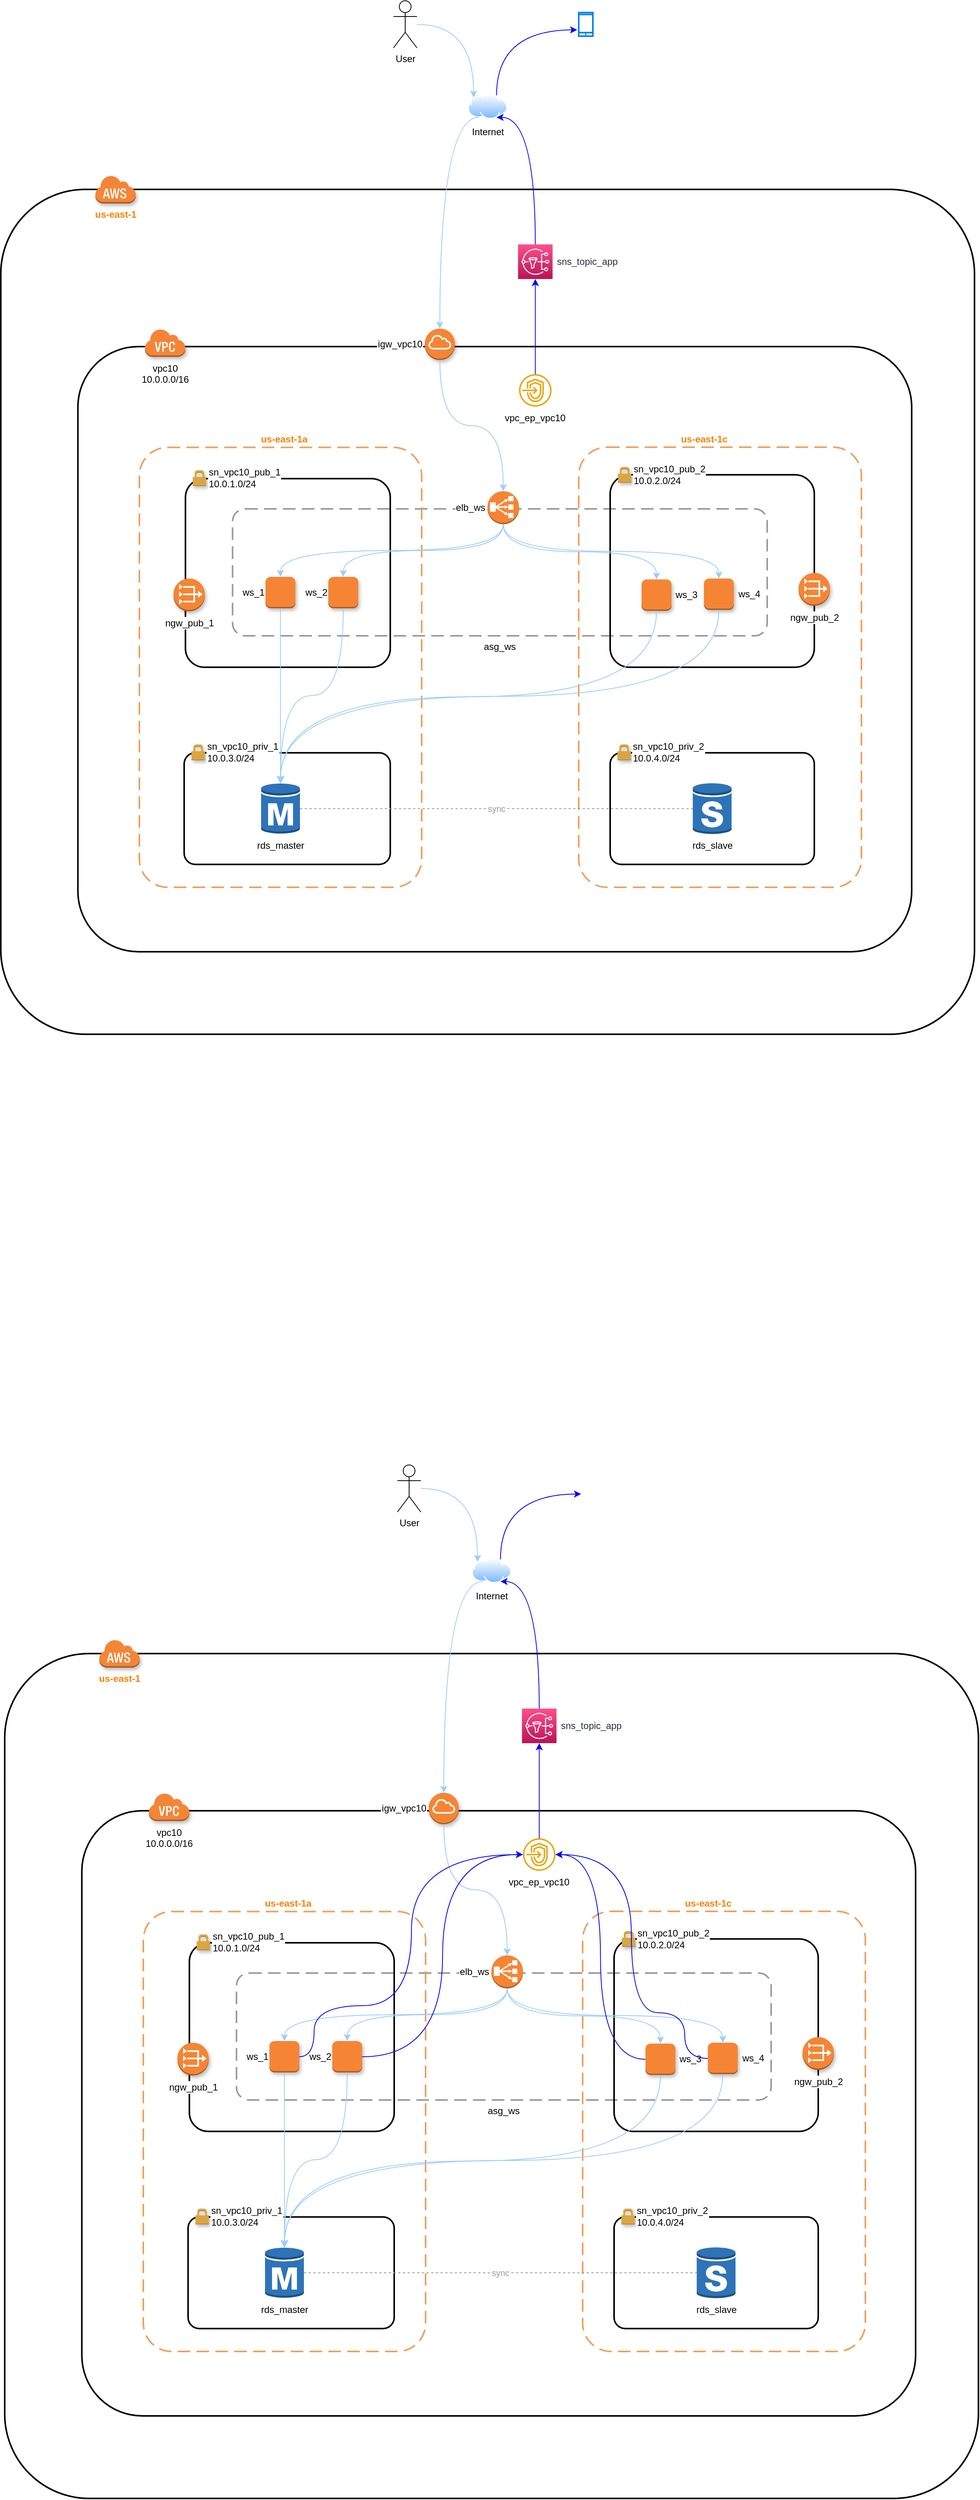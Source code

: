 <mxfile version="15.3.8" type="github">
  <diagram id="ek9SvoUbZJLgTX0v-QCz" name="Page-1">
    <mxGraphModel dx="2612" dy="2229" grid="0" gridSize="10" guides="1" tooltips="1" connect="1" arrows="1" fold="1" page="1" pageScale="1" pageWidth="827" pageHeight="1169" math="0" shadow="0">
      <root>
        <mxCell id="0" />
        <mxCell id="1" parent="0" />
        <mxCell id="N_aPm0FDeAfyOkNH4oF6-2" value="" style="rounded=1;arcSize=10;dashed=0;fillColor=none;gradientColor=none;strokeWidth=2;" parent="1" vertex="1">
          <mxGeometry x="-541.79" y="240" width="1061.79" height="770" as="geometry" />
        </mxCell>
        <mxCell id="kG0Gnvkc59BF_0Ackvxo-6" value="" style="rounded=1;arcSize=10;dashed=0;fillColor=none;gradientColor=none;strokeWidth=2;" parent="1" vertex="1">
          <mxGeometry x="-406.49" y="756.87" width="262.49" height="142" as="geometry" />
        </mxCell>
        <mxCell id="N_aPm0FDeAfyOkNH4oF6-1" value="" style="rounded=1;arcSize=10;dashed=0;fillColor=none;gradientColor=none;strokeWidth=2;" parent="1" vertex="1">
          <mxGeometry x="-640" y="40" width="1240" height="1075" as="geometry" />
        </mxCell>
        <mxCell id="sJd-5g1WIgTYYCsRjonQ-4" value="asg_ws" style="rounded=1;arcSize=10;dashed=1;strokeColor=#999999;fillColor=none;gradientColor=none;dashPattern=8 4;strokeWidth=2;labelPosition=center;verticalLabelPosition=bottom;align=center;verticalAlign=top;fontColor=#000000;" parent="1" vertex="1">
          <mxGeometry x="-344.83" y="446.44" width="680.83" height="161.56" as="geometry" />
        </mxCell>
        <mxCell id="N_aPm0FDeAfyOkNH4oF6-3" value="" style="rounded=1;arcSize=10;dashed=1;strokeColor=#F59D56;fillColor=none;gradientColor=none;dashPattern=8 4;strokeWidth=2;" parent="1" vertex="1">
          <mxGeometry x="-463.5" y="368.25" width="359.5" height="559.75" as="geometry" />
        </mxCell>
        <mxCell id="N_aPm0FDeAfyOkNH4oF6-4" value="" style="rounded=1;arcSize=10;dashed=0;fillColor=none;gradientColor=none;strokeWidth=2;" parent="1" vertex="1">
          <mxGeometry x="-404.83" y="408" width="260.83" height="240" as="geometry" />
        </mxCell>
        <mxCell id="N_aPm0FDeAfyOkNH4oF6-5" value="" style="rounded=1;arcSize=10;dashed=1;strokeColor=#F59D56;fillColor=none;gradientColor=none;dashPattern=8 4;strokeWidth=2;" parent="1" vertex="1">
          <mxGeometry x="96" y="368" width="360" height="560" as="geometry" />
        </mxCell>
        <mxCell id="N_aPm0FDeAfyOkNH4oF6-6" value="&lt;span&gt;vpc10&lt;/span&gt;&lt;span&gt;&lt;br&gt;10.0.0.0/16&lt;/span&gt;" style="dashed=0;html=1;shape=mxgraph.aws3.virtual_private_cloud;fillColor=#F58536;gradientColor=none;dashed=0;labelPosition=center;verticalLabelPosition=bottom;align=center;verticalAlign=top;labelBackgroundColor=#ffffff;labelBorderColor=#FFFFFF;shadow=1;" parent="1" vertex="1">
          <mxGeometry x="-456.83" y="217.18" width="52" height="36" as="geometry" />
        </mxCell>
        <mxCell id="N_aPm0FDeAfyOkNH4oF6-7" value="&lt;font color=&quot;#ff8000&quot;&gt;&lt;b&gt;us-east-1&lt;/b&gt;&lt;/font&gt;" style="dashed=0;html=1;shape=mxgraph.aws3.cloud;fillColor=#F58536;gradientColor=none;dashed=0;shadow=1;labelPosition=center;verticalLabelPosition=bottom;align=center;verticalAlign=top;" parent="1" vertex="1">
          <mxGeometry x="-520" y="22" width="52" height="36" as="geometry" />
        </mxCell>
        <mxCell id="N_aPm0FDeAfyOkNH4oF6-8" value="&lt;span style=&quot;text-align: left&quot;&gt;sn_vpc10_pub_1&lt;br&gt;10.0.1.0/24&lt;/span&gt;" style="dashed=0;html=1;shape=mxgraph.aws3.permissions;fillColor=#D9A741;gradientColor=none;dashed=0;shadow=1;labelPosition=right;verticalLabelPosition=middle;align=left;verticalAlign=middle;labelBackgroundColor=#ffffff;labelBorderColor=#FFFFFF;" parent="1" vertex="1">
          <mxGeometry x="-395.56" y="397.38" width="17.14" height="20" as="geometry" />
        </mxCell>
        <mxCell id="N_aPm0FDeAfyOkNH4oF6-9" value="" style="rounded=1;arcSize=10;dashed=0;fillColor=none;gradientColor=none;strokeWidth=2;" parent="1" vertex="1">
          <mxGeometry x="136" y="403.18" width="260" height="244.82" as="geometry" />
        </mxCell>
        <mxCell id="N_aPm0FDeAfyOkNH4oF6-12" value="us-east-1c" style="text;html=1;strokeColor=none;fillColor=none;align=center;verticalAlign=middle;whiteSpace=wrap;rounded=0;fontStyle=1;fontColor=#FF8000;" parent="1" vertex="1">
          <mxGeometry x="121" y="348" width="270" height="20" as="geometry" />
        </mxCell>
        <mxCell id="N_aPm0FDeAfyOkNH4oF6-17" value="&lt;span&gt;igw_vpc10&lt;/span&gt;" style="outlineConnect=0;dashed=0;verticalLabelPosition=middle;verticalAlign=middle;align=right;html=1;shape=mxgraph.aws3.internet_gateway;fillColor=#F58534;gradientColor=none;fontColor=#000000;fontSize=12;labelBackgroundColor=#ffffff;whiteSpace=wrap;labelBorderColor=#FFFFFF;shadow=1;labelPosition=left;" parent="1" vertex="1">
          <mxGeometry x="-100.0" y="217.18" width="38.33" height="40" as="geometry" />
        </mxCell>
        <mxCell id="N_aPm0FDeAfyOkNH4oF6-28" value="Internet" style="aspect=fixed;perimeter=ellipsePerimeter;html=1;align=center;shadow=0;dashed=0;spacingTop=3;image;image=img/lib/active_directory/internet_cloud.svg;fontSize=12;fontColor=#000000;" parent="1" vertex="1">
          <mxGeometry x="-45.0" y="-81.5" width="50" height="31.5" as="geometry" />
        </mxCell>
        <mxCell id="N_aPm0FDeAfyOkNH4oF6-35" value="ws_1" style="outlineConnect=0;dashed=0;verticalLabelPosition=middle;verticalAlign=middle;align=right;html=1;shape=mxgraph.aws3.instance;fillColor=#F58534;shadow=1;sketch=0;labelPosition=left;" parent="1" vertex="1">
          <mxGeometry x="-302.93" y="533.02" width="38.1" height="40" as="geometry" />
        </mxCell>
        <mxCell id="N_aPm0FDeAfyOkNH4oF6-38" value="&amp;nbsp;ws_3" style="outlineConnect=0;dashed=0;verticalLabelPosition=middle;verticalAlign=middle;align=left;html=1;shape=mxgraph.aws3.instance;fillColor=#F58534;shadow=1;sketch=0;labelPosition=right;" parent="1" vertex="1">
          <mxGeometry x="176" y="536.27" width="38.1" height="40" as="geometry" />
        </mxCell>
        <mxCell id="N_aPm0FDeAfyOkNH4oF6-47" value="ws_2" style="outlineConnect=0;dashed=0;verticalLabelPosition=middle;verticalAlign=middle;align=right;html=1;shape=mxgraph.aws3.instance;fillColor=#F58534;shadow=1;sketch=0;labelPosition=left;" parent="1" vertex="1">
          <mxGeometry x="-222.93" y="533.02" width="38.1" height="40" as="geometry" />
        </mxCell>
        <mxCell id="N_aPm0FDeAfyOkNH4oF6-50" value="&amp;nbsp;ws_4" style="outlineConnect=0;dashed=0;verticalLabelPosition=middle;verticalAlign=middle;align=left;html=1;shape=mxgraph.aws3.instance;fillColor=#F58534;shadow=1;sketch=0;labelPosition=right;" parent="1" vertex="1">
          <mxGeometry x="255.42" y="535.12" width="38.1" height="40" as="geometry" />
        </mxCell>
        <mxCell id="N_aPm0FDeAfyOkNH4oF6-157" value="&lt;span style=&quot;text-align: left&quot;&gt;sn_vpc10_pub_2&lt;br&gt;10.0.2.0/24&lt;/span&gt;" style="dashed=0;html=1;shape=mxgraph.aws3.permissions;fillColor=#D9A741;gradientColor=none;dashed=0;shadow=1;align=left;labelBackgroundColor=#ffffff;labelBorderColor=#FFFFFF;labelPosition=right;verticalLabelPosition=middle;verticalAlign=middle;" parent="1" vertex="1">
          <mxGeometry x="146.0" y="393.18" width="17.14" height="20" as="geometry" />
        </mxCell>
        <mxCell id="N_aPm0FDeAfyOkNH4oF6-164" style="edgeStyle=orthogonalEdgeStyle;rounded=0;orthogonalLoop=1;jettySize=auto;html=1;entryX=0.5;entryY=0;entryDx=0;entryDy=0;entryPerimeter=0;fillColor=#0050ef;startArrow=none;startFill=0;endArrow=classic;endFill=1;elbow=vertical;curved=1;strokeColor=#99CCFF;exitX=0.25;exitY=1;exitDx=0;exitDy=0;" parent="1" source="N_aPm0FDeAfyOkNH4oF6-28" target="N_aPm0FDeAfyOkNH4oF6-17" edge="1">
          <mxGeometry relative="1" as="geometry">
            <mxPoint x="-95" y="50" as="sourcePoint" />
            <mxPoint x="-632.75" y="590.13" as="targetPoint" />
          </mxGeometry>
        </mxCell>
        <mxCell id="N_aPm0FDeAfyOkNH4oF6-289" value="ngw_pub_1" style="outlineConnect=0;dashed=0;verticalLabelPosition=bottom;verticalAlign=top;align=center;html=1;shape=mxgraph.aws3.vpc_nat_gateway;fillColor=#F58534;gradientColor=none;strokeColor=#CCCCCC;labelBackgroundColor=#ffffff;labelBorderColor=#FFFFFF;shadow=1;" parent="1" vertex="1">
          <mxGeometry x="-420.1" y="535.12" width="40.02" height="41.76" as="geometry" />
        </mxCell>
        <mxCell id="kG0Gnvkc59BF_0Ackvxo-3" value="us-east-1a" style="text;html=1;strokeColor=none;fillColor=none;align=center;verticalAlign=middle;whiteSpace=wrap;rounded=0;fontStyle=1;fontColor=#FF8000;" parent="1" vertex="1">
          <mxGeometry x="-414.0" y="348" width="270" height="20" as="geometry" />
        </mxCell>
        <mxCell id="kG0Gnvkc59BF_0Ackvxo-4" value="ngw_pub_2" style="outlineConnect=0;dashed=0;verticalLabelPosition=bottom;verticalAlign=top;align=center;html=1;shape=mxgraph.aws3.vpc_nat_gateway;fillColor=#F58534;gradientColor=none;strokeColor=#CCCCCC;labelBackgroundColor=#ffffff;labelBorderColor=#FFFFFF;shadow=1;" parent="1" vertex="1">
          <mxGeometry x="375.98" y="528" width="40.02" height="41.76" as="geometry" />
        </mxCell>
        <mxCell id="kG0Gnvkc59BF_0Ackvxo-7" value="&lt;span style=&quot;text-align: left&quot;&gt;sn_vpc10_priv_1&lt;br&gt;10.0.3.0/24&lt;/span&gt;" style="dashed=0;html=1;shape=mxgraph.aws3.permissions;fillColor=#D9A741;gradientColor=none;dashed=0;shadow=1;labelPosition=right;verticalLabelPosition=middle;align=left;verticalAlign=middle;labelBackgroundColor=#ffffff;labelBorderColor=#FFFFFF;" parent="1" vertex="1">
          <mxGeometry x="-397.22" y="746.25" width="17.14" height="20" as="geometry" />
        </mxCell>
        <mxCell id="kG0Gnvkc59BF_0Ackvxo-8" value="" style="rounded=1;arcSize=10;dashed=0;fillColor=none;gradientColor=none;strokeWidth=2;" parent="1" vertex="1">
          <mxGeometry x="136" y="756.87" width="260" height="142" as="geometry" />
        </mxCell>
        <mxCell id="kG0Gnvkc59BF_0Ackvxo-9" value="&lt;span style=&quot;text-align: left&quot;&gt;sn_vpc10_priv_2&lt;br&gt;10.0.4.0/24&lt;/span&gt;" style="dashed=0;html=1;shape=mxgraph.aws3.permissions;fillColor=#D9A741;gradientColor=none;dashed=0;shadow=1;labelPosition=right;verticalLabelPosition=middle;align=left;verticalAlign=middle;labelBackgroundColor=#ffffff;labelBorderColor=#FFFFFF;" parent="1" vertex="1">
          <mxGeometry x="145.27" y="746.25" width="17.14" height="20" as="geometry" />
        </mxCell>
        <mxCell id="sJd-5g1WIgTYYCsRjonQ-25" value="sync" style="edgeStyle=orthogonalEdgeStyle;rounded=0;orthogonalLoop=1;jettySize=auto;html=1;exitX=1;exitY=0.5;exitDx=0;exitDy=0;exitPerimeter=0;entryX=0;entryY=0.5;entryDx=0;entryDy=0;entryPerimeter=0;fontColor=#999999;startArrow=none;startFill=0;endArrow=none;endFill=0;strokeColor=#999999;dashed=1;" parent="1" source="sJd-5g1WIgTYYCsRjonQ-1" target="sJd-5g1WIgTYYCsRjonQ-2" edge="1">
          <mxGeometry relative="1" as="geometry" />
        </mxCell>
        <mxCell id="sJd-5g1WIgTYYCsRjonQ-1" value="rds_master" style="outlineConnect=0;dashed=0;verticalLabelPosition=bottom;verticalAlign=top;align=center;html=1;shape=mxgraph.aws3.rds_db_instance;fillColor=#2E73B8;gradientColor=none;" parent="1" vertex="1">
          <mxGeometry x="-308.5" y="794.87" width="49.5" height="66" as="geometry" />
        </mxCell>
        <mxCell id="sJd-5g1WIgTYYCsRjonQ-2" value="rds_slave" style="outlineConnect=0;dashed=0;verticalLabelPosition=bottom;verticalAlign=top;align=center;html=1;shape=mxgraph.aws3.rds_db_instance_standby_multi_az;fillColor=#2E73B8;gradientColor=none;" parent="1" vertex="1">
          <mxGeometry x="241.25" y="794.87" width="49.5" height="66" as="geometry" />
        </mxCell>
        <mxCell id="sJd-5g1WIgTYYCsRjonQ-3" value="elb_ws" style="outlineConnect=0;dashed=0;verticalLabelPosition=middle;verticalAlign=middle;align=right;html=1;shape=mxgraph.aws3.classic_load_balancer;fillColor=#F58534;gradientColor=none;labelPosition=left;labelBackgroundColor=default;labelBorderColor=#FFFFFF;whiteSpace=wrap;" parent="1" vertex="1">
          <mxGeometry x="-20.25" y="424" width="40.25" height="42" as="geometry" />
        </mxCell>
        <mxCell id="sJd-5g1WIgTYYCsRjonQ-6" value="&amp;nbsp;sns_topic_app" style="sketch=0;points=[[0,0,0],[0.25,0,0],[0.5,0,0],[0.75,0,0],[1,0,0],[0,1,0],[0.25,1,0],[0.5,1,0],[0.75,1,0],[1,1,0],[0,0.25,0],[0,0.5,0],[0,0.75,0],[1,0.25,0],[1,0.5,0],[1,0.75,0]];outlineConnect=0;fontColor=#232F3E;gradientColor=#FF4F8B;gradientDirection=north;fillColor=#BC1356;strokeColor=#ffffff;dashed=0;verticalLabelPosition=middle;verticalAlign=middle;align=left;html=1;fontSize=12;fontStyle=0;aspect=fixed;shape=mxgraph.aws4.resourceIcon;resIcon=mxgraph.aws4.sns;labelPosition=right;" parent="1" vertex="1">
          <mxGeometry x="18.71" y="110" width="44" height="44" as="geometry" />
        </mxCell>
        <mxCell id="sJd-5g1WIgTYYCsRjonQ-9" value="User" style="shape=umlActor;verticalLabelPosition=bottom;verticalAlign=top;html=1;outlineConnect=0;fontColor=#000000;strokeColor=#000000;" parent="1" vertex="1">
          <mxGeometry x="-140" y="-200" width="30" height="60" as="geometry" />
        </mxCell>
        <mxCell id="sJd-5g1WIgTYYCsRjonQ-10" style="edgeStyle=orthogonalEdgeStyle;rounded=0;orthogonalLoop=1;jettySize=auto;html=1;fillColor=#0050ef;startArrow=none;startFill=0;endArrow=classic;endFill=1;elbow=vertical;curved=1;strokeColor=#99CCFF;entryX=0;entryY=0;entryDx=0;entryDy=0;" parent="1" source="sJd-5g1WIgTYYCsRjonQ-9" target="N_aPm0FDeAfyOkNH4oF6-28" edge="1">
          <mxGeometry relative="1" as="geometry">
            <mxPoint x="-60.0" y="125.75" as="sourcePoint" />
            <mxPoint x="-27" y="-178" as="targetPoint" />
          </mxGeometry>
        </mxCell>
        <mxCell id="sJd-5g1WIgTYYCsRjonQ-12" style="edgeStyle=orthogonalEdgeStyle;rounded=0;orthogonalLoop=1;jettySize=auto;html=1;entryX=0.5;entryY=0;entryDx=0;entryDy=0;entryPerimeter=0;fillColor=#0050ef;startArrow=none;startFill=0;endArrow=classic;endFill=1;elbow=vertical;curved=1;strokeColor=#99CCFF;exitX=0.5;exitY=1;exitDx=0;exitDy=0;exitPerimeter=0;" parent="1" source="N_aPm0FDeAfyOkNH4oF6-17" target="sJd-5g1WIgTYYCsRjonQ-3" edge="1">
          <mxGeometry relative="1" as="geometry">
            <mxPoint x="-20" y="320" as="sourcePoint" />
            <mxPoint x="-11.375" y="270" as="targetPoint" />
          </mxGeometry>
        </mxCell>
        <mxCell id="sJd-5g1WIgTYYCsRjonQ-17" style="edgeStyle=orthogonalEdgeStyle;rounded=0;orthogonalLoop=1;jettySize=auto;html=1;fillColor=#0050ef;startArrow=none;startFill=0;endArrow=classic;endFill=1;elbow=vertical;curved=1;strokeColor=#99CCFF;entryX=0.5;entryY=0.02;entryDx=0;entryDy=0;entryPerimeter=0;exitX=0.5;exitY=1;exitDx=0;exitDy=0;exitPerimeter=0;" parent="1" source="N_aPm0FDeAfyOkNH4oF6-35" target="sJd-5g1WIgTYYCsRjonQ-1" edge="1">
          <mxGeometry relative="1" as="geometry">
            <mxPoint x="-284" y="596" as="sourcePoint" />
            <mxPoint x="-273.857" y="543.02" as="targetPoint" />
          </mxGeometry>
        </mxCell>
        <mxCell id="sJd-5g1WIgTYYCsRjonQ-18" style="edgeStyle=orthogonalEdgeStyle;rounded=0;orthogonalLoop=1;jettySize=auto;html=1;fillColor=#0050ef;startArrow=none;startFill=0;endArrow=classic;endFill=1;elbow=vertical;curved=1;strokeColor=#99CCFF;entryX=0.5;entryY=0.02;entryDx=0;entryDy=0;entryPerimeter=0;exitX=0.5;exitY=1;exitDx=0;exitDy=0;exitPerimeter=0;" parent="1" source="N_aPm0FDeAfyOkNH4oF6-47" target="sJd-5g1WIgTYYCsRjonQ-1" edge="1">
          <mxGeometry relative="1" as="geometry">
            <mxPoint x="-274.0" y="606" as="sourcePoint" />
            <mxPoint x="-264.41" y="812.42" as="targetPoint" />
          </mxGeometry>
        </mxCell>
        <mxCell id="sJd-5g1WIgTYYCsRjonQ-19" style="edgeStyle=orthogonalEdgeStyle;rounded=0;orthogonalLoop=1;jettySize=auto;html=1;fillColor=#0050ef;startArrow=none;startFill=0;endArrow=classic;endFill=1;elbow=vertical;curved=1;strokeColor=#99CCFF;entryX=0.5;entryY=0.02;entryDx=0;entryDy=0;entryPerimeter=0;exitX=0.5;exitY=1;exitDx=0;exitDy=0;exitPerimeter=0;" parent="1" source="N_aPm0FDeAfyOkNH4oF6-38" target="sJd-5g1WIgTYYCsRjonQ-1" edge="1">
          <mxGeometry relative="1" as="geometry">
            <mxPoint x="-212.93" y="563" as="sourcePoint" />
            <mxPoint x="-264.41" y="812.42" as="targetPoint" />
          </mxGeometry>
        </mxCell>
        <mxCell id="sJd-5g1WIgTYYCsRjonQ-20" style="edgeStyle=orthogonalEdgeStyle;rounded=0;orthogonalLoop=1;jettySize=auto;html=1;fillColor=#0050ef;startArrow=none;startFill=0;endArrow=classic;endFill=1;elbow=vertical;curved=1;strokeColor=#99CCFF;exitX=0.5;exitY=1;exitDx=0;exitDy=0;exitPerimeter=0;" parent="1" source="N_aPm0FDeAfyOkNH4oF6-50" target="sJd-5g1WIgTYYCsRjonQ-1" edge="1">
          <mxGeometry relative="1" as="geometry">
            <mxPoint x="186" y="566.286" as="sourcePoint" />
            <mxPoint x="-264.41" y="812.42" as="targetPoint" />
          </mxGeometry>
        </mxCell>
        <mxCell id="sJd-5g1WIgTYYCsRjonQ-22" style="edgeStyle=orthogonalEdgeStyle;rounded=0;orthogonalLoop=1;jettySize=auto;html=1;fillColor=#0050ef;startArrow=classic;startFill=1;endArrow=none;endFill=0;elbow=vertical;curved=1;strokeColor=#0000FF;exitX=0.5;exitY=1;exitDx=0;exitDy=0;exitPerimeter=0;" parent="1" source="sJd-5g1WIgTYYCsRjonQ-6" target="sJd-5g1WIgTYYCsRjonQ-5" edge="1">
          <mxGeometry relative="1" as="geometry">
            <mxPoint x="-49.7" y="41.5" as="sourcePoint" />
            <mxPoint x="-49.705" y="268.59" as="targetPoint" />
          </mxGeometry>
        </mxCell>
        <mxCell id="sJd-5g1WIgTYYCsRjonQ-24" style="edgeStyle=orthogonalEdgeStyle;rounded=0;orthogonalLoop=1;jettySize=auto;html=1;fillColor=#0050ef;startArrow=classic;startFill=1;endArrow=none;endFill=0;elbow=vertical;curved=1;strokeColor=#0000FF;exitX=0.75;exitY=1;exitDx=0;exitDy=0;entryX=0.5;entryY=0;entryDx=0;entryDy=0;entryPerimeter=0;" parent="1" source="N_aPm0FDeAfyOkNH4oF6-28" target="sJd-5g1WIgTYYCsRjonQ-6" edge="1">
          <mxGeometry relative="1" as="geometry">
            <mxPoint x="32" y="208" as="sourcePoint" />
            <mxPoint x="30.714" y="267.88" as="targetPoint" />
          </mxGeometry>
        </mxCell>
        <mxCell id="sJd-5g1WIgTYYCsRjonQ-27" style="edgeStyle=orthogonalEdgeStyle;rounded=0;orthogonalLoop=1;jettySize=auto;html=1;entryX=0.5;entryY=0;entryDx=0;entryDy=0;entryPerimeter=0;fillColor=#0050ef;startArrow=none;startFill=0;endArrow=classic;endFill=1;elbow=vertical;curved=1;strokeColor=#99CCFF;exitX=0.5;exitY=1;exitDx=0;exitDy=0;exitPerimeter=0;" parent="1" source="sJd-5g1WIgTYYCsRjonQ-3" target="N_aPm0FDeAfyOkNH4oF6-35" edge="1">
          <mxGeometry relative="1" as="geometry">
            <mxPoint x="-70.835" y="267.18" as="sourcePoint" />
            <mxPoint x="9.875" y="434" as="targetPoint" />
          </mxGeometry>
        </mxCell>
        <mxCell id="sJd-5g1WIgTYYCsRjonQ-28" style="edgeStyle=orthogonalEdgeStyle;rounded=0;orthogonalLoop=1;jettySize=auto;html=1;entryX=0.5;entryY=0;entryDx=0;entryDy=0;entryPerimeter=0;fillColor=#0050ef;startArrow=none;startFill=0;endArrow=classic;endFill=1;elbow=vertical;curved=1;strokeColor=#99CCFF;exitX=0.5;exitY=1;exitDx=0;exitDy=0;exitPerimeter=0;" parent="1" source="sJd-5g1WIgTYYCsRjonQ-3" target="N_aPm0FDeAfyOkNH4oF6-47" edge="1">
          <mxGeometry relative="1" as="geometry">
            <mxPoint x="9.875" y="476" as="sourcePoint" />
            <mxPoint x="-273.88" y="543.02" as="targetPoint" />
          </mxGeometry>
        </mxCell>
        <mxCell id="sJd-5g1WIgTYYCsRjonQ-29" style="edgeStyle=orthogonalEdgeStyle;rounded=0;orthogonalLoop=1;jettySize=auto;html=1;entryX=0.5;entryY=0;entryDx=0;entryDy=0;entryPerimeter=0;fillColor=#0050ef;startArrow=none;startFill=0;endArrow=classic;endFill=1;elbow=vertical;curved=1;strokeColor=#99CCFF;exitX=0.5;exitY=1;exitDx=0;exitDy=0;exitPerimeter=0;" parent="1" source="sJd-5g1WIgTYYCsRjonQ-3" target="N_aPm0FDeAfyOkNH4oF6-38" edge="1">
          <mxGeometry relative="1" as="geometry">
            <mxPoint x="9.875" y="476" as="sourcePoint" />
            <mxPoint x="-193.88" y="543.02" as="targetPoint" />
          </mxGeometry>
        </mxCell>
        <mxCell id="sJd-5g1WIgTYYCsRjonQ-30" style="edgeStyle=orthogonalEdgeStyle;rounded=0;orthogonalLoop=1;jettySize=auto;html=1;fillColor=#0050ef;startArrow=none;startFill=0;endArrow=classic;endFill=1;elbow=vertical;curved=1;strokeColor=#99CCFF;exitX=0.5;exitY=1;exitDx=0;exitDy=0;exitPerimeter=0;entryX=0.5;entryY=0;entryDx=0;entryDy=0;entryPerimeter=0;" parent="1" source="sJd-5g1WIgTYYCsRjonQ-3" target="N_aPm0FDeAfyOkNH4oF6-50" edge="1">
          <mxGeometry relative="1" as="geometry">
            <mxPoint x="9.875" y="476" as="sourcePoint" />
            <mxPoint x="275" y="500" as="targetPoint" />
          </mxGeometry>
        </mxCell>
        <mxCell id="XL3TBwz9Qjr_CS2KYYFU-5" value="" style="html=1;verticalLabelPosition=bottom;align=center;labelBackgroundColor=#ffffff;verticalAlign=top;strokeWidth=2;strokeColor=#0080F0;shadow=0;dashed=0;shape=mxgraph.ios7.icons.smartphone;fontColor=#999999;" vertex="1" parent="1">
          <mxGeometry x="96" y="-185" width="18" height="30" as="geometry" />
        </mxCell>
        <mxCell id="XL3TBwz9Qjr_CS2KYYFU-6" style="edgeStyle=orthogonalEdgeStyle;rounded=0;orthogonalLoop=1;jettySize=auto;html=1;fillColor=#0050ef;startArrow=classic;startFill=1;endArrow=none;endFill=0;elbow=vertical;curved=1;strokeColor=#0000FF;entryX=0.75;entryY=0;entryDx=0;entryDy=0;" edge="1" parent="1" target="N_aPm0FDeAfyOkNH4oF6-28">
          <mxGeometry relative="1" as="geometry">
            <mxPoint x="94" y="-163" as="sourcePoint" />
            <mxPoint x="50.71" y="120" as="targetPoint" />
          </mxGeometry>
        </mxCell>
        <mxCell id="sJd-5g1WIgTYYCsRjonQ-5" value="vpc_ep_vpc10" style="sketch=0;outlineConnect=0;fillColor=#f0a30a;strokeColor=#BD7000;dashed=0;verticalLabelPosition=bottom;verticalAlign=top;align=center;html=1;fontSize=12;fontStyle=0;aspect=fixed;pointerEvents=1;shape=mxgraph.aws4.endpoints;labelPosition=center;labelBackgroundColor=default;labelBorderColor=#FFFFFF;whiteSpace=wrap;fontColor=#000000;" parent="1" vertex="1">
          <mxGeometry x="20.0" y="275" width="41.41" height="41.41" as="geometry" />
        </mxCell>
        <mxCell id="XL3TBwz9Qjr_CS2KYYFU-16" value="" style="rounded=1;arcSize=10;dashed=0;fillColor=none;gradientColor=none;strokeWidth=2;" vertex="1" parent="1">
          <mxGeometry x="-536.79" y="2103" width="1061.79" height="770" as="geometry" />
        </mxCell>
        <mxCell id="XL3TBwz9Qjr_CS2KYYFU-17" value="" style="rounded=1;arcSize=10;dashed=0;fillColor=none;gradientColor=none;strokeWidth=2;" vertex="1" parent="1">
          <mxGeometry x="-401.49" y="2619.87" width="262.49" height="142" as="geometry" />
        </mxCell>
        <mxCell id="XL3TBwz9Qjr_CS2KYYFU-18" value="" style="rounded=1;arcSize=10;dashed=0;fillColor=none;gradientColor=none;strokeWidth=2;" vertex="1" parent="1">
          <mxGeometry x="-635" y="1903" width="1240" height="1075" as="geometry" />
        </mxCell>
        <mxCell id="XL3TBwz9Qjr_CS2KYYFU-19" value="asg_ws" style="rounded=1;arcSize=10;dashed=1;strokeColor=#999999;fillColor=none;gradientColor=none;dashPattern=8 4;strokeWidth=2;labelPosition=center;verticalLabelPosition=bottom;align=center;verticalAlign=top;fontColor=#000000;" vertex="1" parent="1">
          <mxGeometry x="-339.83" y="2309.44" width="680.83" height="161.56" as="geometry" />
        </mxCell>
        <mxCell id="XL3TBwz9Qjr_CS2KYYFU-20" value="" style="rounded=1;arcSize=10;dashed=1;strokeColor=#F59D56;fillColor=none;gradientColor=none;dashPattern=8 4;strokeWidth=2;" vertex="1" parent="1">
          <mxGeometry x="-458.5" y="2231.25" width="359.5" height="559.75" as="geometry" />
        </mxCell>
        <mxCell id="XL3TBwz9Qjr_CS2KYYFU-21" value="" style="rounded=1;arcSize=10;dashed=0;fillColor=none;gradientColor=none;strokeWidth=2;" vertex="1" parent="1">
          <mxGeometry x="-399.83" y="2271" width="260.83" height="240" as="geometry" />
        </mxCell>
        <mxCell id="XL3TBwz9Qjr_CS2KYYFU-22" value="" style="rounded=1;arcSize=10;dashed=1;strokeColor=#F59D56;fillColor=none;gradientColor=none;dashPattern=8 4;strokeWidth=2;" vertex="1" parent="1">
          <mxGeometry x="101" y="2231" width="360" height="560" as="geometry" />
        </mxCell>
        <mxCell id="XL3TBwz9Qjr_CS2KYYFU-23" value="&lt;span&gt;vpc10&lt;/span&gt;&lt;span&gt;&lt;br&gt;10.0.0.0/16&lt;/span&gt;" style="dashed=0;html=1;shape=mxgraph.aws3.virtual_private_cloud;fillColor=#F58536;gradientColor=none;dashed=0;labelPosition=center;verticalLabelPosition=bottom;align=center;verticalAlign=top;labelBackgroundColor=#ffffff;labelBorderColor=#FFFFFF;shadow=1;" vertex="1" parent="1">
          <mxGeometry x="-451.83" y="2080.18" width="52" height="36" as="geometry" />
        </mxCell>
        <mxCell id="XL3TBwz9Qjr_CS2KYYFU-24" value="&lt;font color=&quot;#ff8000&quot;&gt;&lt;b&gt;us-east-1&lt;/b&gt;&lt;/font&gt;" style="dashed=0;html=1;shape=mxgraph.aws3.cloud;fillColor=#F58536;gradientColor=none;dashed=0;shadow=1;labelPosition=center;verticalLabelPosition=bottom;align=center;verticalAlign=top;" vertex="1" parent="1">
          <mxGeometry x="-515" y="1885" width="52" height="36" as="geometry" />
        </mxCell>
        <mxCell id="XL3TBwz9Qjr_CS2KYYFU-25" value="&lt;span style=&quot;text-align: left&quot;&gt;sn_vpc10_pub_1&lt;br&gt;10.0.1.0/24&lt;/span&gt;" style="dashed=0;html=1;shape=mxgraph.aws3.permissions;fillColor=#D9A741;gradientColor=none;dashed=0;shadow=1;labelPosition=right;verticalLabelPosition=middle;align=left;verticalAlign=middle;labelBackgroundColor=#ffffff;labelBorderColor=#FFFFFF;" vertex="1" parent="1">
          <mxGeometry x="-390.56" y="2260.38" width="17.14" height="20" as="geometry" />
        </mxCell>
        <mxCell id="XL3TBwz9Qjr_CS2KYYFU-26" value="" style="rounded=1;arcSize=10;dashed=0;fillColor=none;gradientColor=none;strokeWidth=2;" vertex="1" parent="1">
          <mxGeometry x="141" y="2266.18" width="260" height="244.82" as="geometry" />
        </mxCell>
        <mxCell id="XL3TBwz9Qjr_CS2KYYFU-27" value="us-east-1c" style="text;html=1;strokeColor=none;fillColor=none;align=center;verticalAlign=middle;whiteSpace=wrap;rounded=0;fontStyle=1;fontColor=#FF8000;" vertex="1" parent="1">
          <mxGeometry x="126" y="2211" width="270" height="20" as="geometry" />
        </mxCell>
        <mxCell id="XL3TBwz9Qjr_CS2KYYFU-28" value="&lt;span&gt;igw_vpc10&lt;/span&gt;" style="outlineConnect=0;dashed=0;verticalLabelPosition=middle;verticalAlign=middle;align=right;html=1;shape=mxgraph.aws3.internet_gateway;fillColor=#F58534;gradientColor=none;fontColor=#000000;fontSize=12;labelBackgroundColor=#ffffff;whiteSpace=wrap;labelBorderColor=#FFFFFF;shadow=1;labelPosition=left;" vertex="1" parent="1">
          <mxGeometry x="-95.0" y="2080.18" width="38.33" height="40" as="geometry" />
        </mxCell>
        <mxCell id="XL3TBwz9Qjr_CS2KYYFU-29" value="Internet" style="aspect=fixed;perimeter=ellipsePerimeter;html=1;align=center;shadow=0;dashed=0;spacingTop=3;image;image=img/lib/active_directory/internet_cloud.svg;fontSize=12;fontColor=#000000;" vertex="1" parent="1">
          <mxGeometry x="-40.0" y="1781.5" width="50" height="31.5" as="geometry" />
        </mxCell>
        <mxCell id="XL3TBwz9Qjr_CS2KYYFU-30" value="ws_1" style="outlineConnect=0;dashed=0;verticalLabelPosition=middle;verticalAlign=middle;align=right;html=1;shape=mxgraph.aws3.instance;fillColor=#F58534;shadow=1;sketch=0;labelPosition=left;" vertex="1" parent="1">
          <mxGeometry x="-297.93" y="2396.02" width="38.1" height="40" as="geometry" />
        </mxCell>
        <mxCell id="XL3TBwz9Qjr_CS2KYYFU-31" value="&amp;nbsp;ws_3" style="outlineConnect=0;dashed=0;verticalLabelPosition=middle;verticalAlign=middle;align=left;html=1;shape=mxgraph.aws3.instance;fillColor=#F58534;shadow=1;sketch=0;labelPosition=right;" vertex="1" parent="1">
          <mxGeometry x="181" y="2399.27" width="38.1" height="40" as="geometry" />
        </mxCell>
        <mxCell id="XL3TBwz9Qjr_CS2KYYFU-32" value="ws_2" style="outlineConnect=0;dashed=0;verticalLabelPosition=middle;verticalAlign=middle;align=right;html=1;shape=mxgraph.aws3.instance;fillColor=#F58534;shadow=1;sketch=0;labelPosition=left;" vertex="1" parent="1">
          <mxGeometry x="-217.93" y="2396.02" width="38.1" height="40" as="geometry" />
        </mxCell>
        <mxCell id="XL3TBwz9Qjr_CS2KYYFU-33" value="&amp;nbsp;ws_4" style="outlineConnect=0;dashed=0;verticalLabelPosition=middle;verticalAlign=middle;align=left;html=1;shape=mxgraph.aws3.instance;fillColor=#F58534;shadow=1;sketch=0;labelPosition=right;" vertex="1" parent="1">
          <mxGeometry x="260.42" y="2398.12" width="38.1" height="40" as="geometry" />
        </mxCell>
        <mxCell id="XL3TBwz9Qjr_CS2KYYFU-34" value="&lt;span style=&quot;text-align: left&quot;&gt;sn_vpc10_pub_2&lt;br&gt;10.0.2.0/24&lt;/span&gt;" style="dashed=0;html=1;shape=mxgraph.aws3.permissions;fillColor=#D9A741;gradientColor=none;dashed=0;shadow=1;align=left;labelBackgroundColor=#ffffff;labelBorderColor=#FFFFFF;labelPosition=right;verticalLabelPosition=middle;verticalAlign=middle;" vertex="1" parent="1">
          <mxGeometry x="151.0" y="2256.18" width="17.14" height="20" as="geometry" />
        </mxCell>
        <mxCell id="XL3TBwz9Qjr_CS2KYYFU-35" style="edgeStyle=orthogonalEdgeStyle;rounded=0;orthogonalLoop=1;jettySize=auto;html=1;entryX=0.5;entryY=0;entryDx=0;entryDy=0;entryPerimeter=0;fillColor=#0050ef;startArrow=none;startFill=0;endArrow=classic;endFill=1;elbow=vertical;curved=1;strokeColor=#99CCFF;exitX=0.25;exitY=1;exitDx=0;exitDy=0;" edge="1" parent="1" source="XL3TBwz9Qjr_CS2KYYFU-29" target="XL3TBwz9Qjr_CS2KYYFU-28">
          <mxGeometry relative="1" as="geometry">
            <mxPoint x="-90" y="1913" as="sourcePoint" />
            <mxPoint x="-627.75" y="2453.13" as="targetPoint" />
          </mxGeometry>
        </mxCell>
        <mxCell id="XL3TBwz9Qjr_CS2KYYFU-36" value="ngw_pub_1" style="outlineConnect=0;dashed=0;verticalLabelPosition=bottom;verticalAlign=top;align=center;html=1;shape=mxgraph.aws3.vpc_nat_gateway;fillColor=#F58534;gradientColor=none;strokeColor=#CCCCCC;labelBackgroundColor=#ffffff;labelBorderColor=#FFFFFF;shadow=1;" vertex="1" parent="1">
          <mxGeometry x="-415.1" y="2398.12" width="40.02" height="41.76" as="geometry" />
        </mxCell>
        <mxCell id="XL3TBwz9Qjr_CS2KYYFU-37" value="us-east-1a" style="text;html=1;strokeColor=none;fillColor=none;align=center;verticalAlign=middle;whiteSpace=wrap;rounded=0;fontStyle=1;fontColor=#FF8000;" vertex="1" parent="1">
          <mxGeometry x="-409.0" y="2211" width="270" height="20" as="geometry" />
        </mxCell>
        <mxCell id="XL3TBwz9Qjr_CS2KYYFU-38" value="ngw_pub_2" style="outlineConnect=0;dashed=0;verticalLabelPosition=bottom;verticalAlign=top;align=center;html=1;shape=mxgraph.aws3.vpc_nat_gateway;fillColor=#F58534;gradientColor=none;strokeColor=#CCCCCC;labelBackgroundColor=#ffffff;labelBorderColor=#FFFFFF;shadow=1;" vertex="1" parent="1">
          <mxGeometry x="380.98" y="2391" width="40.02" height="41.76" as="geometry" />
        </mxCell>
        <mxCell id="XL3TBwz9Qjr_CS2KYYFU-39" value="&lt;span style=&quot;text-align: left&quot;&gt;sn_vpc10_priv_1&lt;br&gt;10.0.3.0/24&lt;/span&gt;" style="dashed=0;html=1;shape=mxgraph.aws3.permissions;fillColor=#D9A741;gradientColor=none;dashed=0;shadow=1;labelPosition=right;verticalLabelPosition=middle;align=left;verticalAlign=middle;labelBackgroundColor=#ffffff;labelBorderColor=#FFFFFF;" vertex="1" parent="1">
          <mxGeometry x="-392.22" y="2609.25" width="17.14" height="20" as="geometry" />
        </mxCell>
        <mxCell id="XL3TBwz9Qjr_CS2KYYFU-40" value="" style="rounded=1;arcSize=10;dashed=0;fillColor=none;gradientColor=none;strokeWidth=2;" vertex="1" parent="1">
          <mxGeometry x="141" y="2619.87" width="260" height="142" as="geometry" />
        </mxCell>
        <mxCell id="XL3TBwz9Qjr_CS2KYYFU-41" value="&lt;span style=&quot;text-align: left&quot;&gt;sn_vpc10_priv_2&lt;br&gt;10.0.4.0/24&lt;/span&gt;" style="dashed=0;html=1;shape=mxgraph.aws3.permissions;fillColor=#D9A741;gradientColor=none;dashed=0;shadow=1;labelPosition=right;verticalLabelPosition=middle;align=left;verticalAlign=middle;labelBackgroundColor=#ffffff;labelBorderColor=#FFFFFF;" vertex="1" parent="1">
          <mxGeometry x="150.27" y="2609.25" width="17.14" height="20" as="geometry" />
        </mxCell>
        <mxCell id="XL3TBwz9Qjr_CS2KYYFU-42" value="sync" style="edgeStyle=orthogonalEdgeStyle;rounded=0;orthogonalLoop=1;jettySize=auto;html=1;exitX=1;exitY=0.5;exitDx=0;exitDy=0;exitPerimeter=0;entryX=0;entryY=0.5;entryDx=0;entryDy=0;entryPerimeter=0;fontColor=#999999;startArrow=none;startFill=0;endArrow=none;endFill=0;strokeColor=#999999;dashed=1;" edge="1" parent="1" source="XL3TBwz9Qjr_CS2KYYFU-43" target="XL3TBwz9Qjr_CS2KYYFU-44">
          <mxGeometry relative="1" as="geometry" />
        </mxCell>
        <mxCell id="XL3TBwz9Qjr_CS2KYYFU-43" value="rds_master" style="outlineConnect=0;dashed=0;verticalLabelPosition=bottom;verticalAlign=top;align=center;html=1;shape=mxgraph.aws3.rds_db_instance;fillColor=#2E73B8;gradientColor=none;" vertex="1" parent="1">
          <mxGeometry x="-303.5" y="2657.87" width="49.5" height="66" as="geometry" />
        </mxCell>
        <mxCell id="XL3TBwz9Qjr_CS2KYYFU-44" value="rds_slave" style="outlineConnect=0;dashed=0;verticalLabelPosition=bottom;verticalAlign=top;align=center;html=1;shape=mxgraph.aws3.rds_db_instance_standby_multi_az;fillColor=#2E73B8;gradientColor=none;" vertex="1" parent="1">
          <mxGeometry x="246.25" y="2657.87" width="49.5" height="66" as="geometry" />
        </mxCell>
        <mxCell id="XL3TBwz9Qjr_CS2KYYFU-45" value="elb_ws" style="outlineConnect=0;dashed=0;verticalLabelPosition=middle;verticalAlign=middle;align=right;html=1;shape=mxgraph.aws3.classic_load_balancer;fillColor=#F58534;gradientColor=none;labelPosition=left;labelBackgroundColor=default;labelBorderColor=#FFFFFF;whiteSpace=wrap;" vertex="1" parent="1">
          <mxGeometry x="-15.25" y="2287" width="40.25" height="42" as="geometry" />
        </mxCell>
        <mxCell id="XL3TBwz9Qjr_CS2KYYFU-46" value="&amp;nbsp;sns_topic_app" style="sketch=0;points=[[0,0,0],[0.25,0,0],[0.5,0,0],[0.75,0,0],[1,0,0],[0,1,0],[0.25,1,0],[0.5,1,0],[0.75,1,0],[1,1,0],[0,0.25,0],[0,0.5,0],[0,0.75,0],[1,0.25,0],[1,0.5,0],[1,0.75,0]];outlineConnect=0;fontColor=#232F3E;gradientColor=#FF4F8B;gradientDirection=north;fillColor=#BC1356;strokeColor=#ffffff;dashed=0;verticalLabelPosition=middle;verticalAlign=middle;align=left;html=1;fontSize=12;fontStyle=0;aspect=fixed;shape=mxgraph.aws4.resourceIcon;resIcon=mxgraph.aws4.sns;labelPosition=right;" vertex="1" parent="1">
          <mxGeometry x="23.71" y="1973" width="44" height="44" as="geometry" />
        </mxCell>
        <mxCell id="XL3TBwz9Qjr_CS2KYYFU-47" value="User" style="shape=umlActor;verticalLabelPosition=bottom;verticalAlign=top;html=1;outlineConnect=0;fontColor=#000000;strokeColor=#000000;" vertex="1" parent="1">
          <mxGeometry x="-135" y="1663" width="30" height="60" as="geometry" />
        </mxCell>
        <mxCell id="XL3TBwz9Qjr_CS2KYYFU-48" style="edgeStyle=orthogonalEdgeStyle;rounded=0;orthogonalLoop=1;jettySize=auto;html=1;fillColor=#0050ef;startArrow=none;startFill=0;endArrow=classic;endFill=1;elbow=vertical;curved=1;strokeColor=#99CCFF;entryX=0;entryY=0;entryDx=0;entryDy=0;" edge="1" parent="1" source="XL3TBwz9Qjr_CS2KYYFU-47" target="XL3TBwz9Qjr_CS2KYYFU-29">
          <mxGeometry relative="1" as="geometry">
            <mxPoint x="-55.0" y="1988.75" as="sourcePoint" />
            <mxPoint x="-22" y="1685" as="targetPoint" />
          </mxGeometry>
        </mxCell>
        <mxCell id="XL3TBwz9Qjr_CS2KYYFU-49" style="edgeStyle=orthogonalEdgeStyle;rounded=0;orthogonalLoop=1;jettySize=auto;html=1;entryX=0.5;entryY=0;entryDx=0;entryDy=0;entryPerimeter=0;fillColor=#0050ef;startArrow=none;startFill=0;endArrow=classic;endFill=1;elbow=vertical;curved=1;strokeColor=#99CCFF;exitX=0.5;exitY=1;exitDx=0;exitDy=0;exitPerimeter=0;" edge="1" parent="1" source="XL3TBwz9Qjr_CS2KYYFU-28" target="XL3TBwz9Qjr_CS2KYYFU-45">
          <mxGeometry relative="1" as="geometry">
            <mxPoint x="-15" y="2183" as="sourcePoint" />
            <mxPoint x="-6.375" y="2133" as="targetPoint" />
          </mxGeometry>
        </mxCell>
        <mxCell id="XL3TBwz9Qjr_CS2KYYFU-50" style="edgeStyle=orthogonalEdgeStyle;rounded=0;orthogonalLoop=1;jettySize=auto;html=1;fillColor=#0050ef;startArrow=none;startFill=0;endArrow=classic;endFill=1;elbow=vertical;curved=1;strokeColor=#99CCFF;entryX=0.5;entryY=0.02;entryDx=0;entryDy=0;entryPerimeter=0;exitX=0.5;exitY=1;exitDx=0;exitDy=0;exitPerimeter=0;" edge="1" parent="1" source="XL3TBwz9Qjr_CS2KYYFU-30" target="XL3TBwz9Qjr_CS2KYYFU-43">
          <mxGeometry relative="1" as="geometry">
            <mxPoint x="-279" y="2459" as="sourcePoint" />
            <mxPoint x="-268.857" y="2406.02" as="targetPoint" />
          </mxGeometry>
        </mxCell>
        <mxCell id="XL3TBwz9Qjr_CS2KYYFU-51" style="edgeStyle=orthogonalEdgeStyle;rounded=0;orthogonalLoop=1;jettySize=auto;html=1;fillColor=#0050ef;startArrow=none;startFill=0;endArrow=classic;endFill=1;elbow=vertical;curved=1;strokeColor=#99CCFF;entryX=0.5;entryY=0.02;entryDx=0;entryDy=0;entryPerimeter=0;exitX=0.5;exitY=1;exitDx=0;exitDy=0;exitPerimeter=0;" edge="1" parent="1" source="XL3TBwz9Qjr_CS2KYYFU-32" target="XL3TBwz9Qjr_CS2KYYFU-43">
          <mxGeometry relative="1" as="geometry">
            <mxPoint x="-269.0" y="2469" as="sourcePoint" />
            <mxPoint x="-259.41" y="2675.42" as="targetPoint" />
          </mxGeometry>
        </mxCell>
        <mxCell id="XL3TBwz9Qjr_CS2KYYFU-52" style="edgeStyle=orthogonalEdgeStyle;rounded=0;orthogonalLoop=1;jettySize=auto;html=1;fillColor=#0050ef;startArrow=none;startFill=0;endArrow=classic;endFill=1;elbow=vertical;curved=1;strokeColor=#99CCFF;entryX=0.5;entryY=0.02;entryDx=0;entryDy=0;entryPerimeter=0;exitX=0.5;exitY=1;exitDx=0;exitDy=0;exitPerimeter=0;" edge="1" parent="1" source="XL3TBwz9Qjr_CS2KYYFU-31" target="XL3TBwz9Qjr_CS2KYYFU-43">
          <mxGeometry relative="1" as="geometry">
            <mxPoint x="-207.93" y="2426" as="sourcePoint" />
            <mxPoint x="-259.41" y="2675.42" as="targetPoint" />
          </mxGeometry>
        </mxCell>
        <mxCell id="XL3TBwz9Qjr_CS2KYYFU-53" style="edgeStyle=orthogonalEdgeStyle;rounded=0;orthogonalLoop=1;jettySize=auto;html=1;fillColor=#0050ef;startArrow=none;startFill=0;endArrow=classic;endFill=1;elbow=vertical;curved=1;strokeColor=#99CCFF;exitX=0.5;exitY=1;exitDx=0;exitDy=0;exitPerimeter=0;" edge="1" parent="1" source="XL3TBwz9Qjr_CS2KYYFU-33" target="XL3TBwz9Qjr_CS2KYYFU-43">
          <mxGeometry relative="1" as="geometry">
            <mxPoint x="191" y="2429.286" as="sourcePoint" />
            <mxPoint x="-259.41" y="2675.42" as="targetPoint" />
          </mxGeometry>
        </mxCell>
        <mxCell id="XL3TBwz9Qjr_CS2KYYFU-54" style="edgeStyle=orthogonalEdgeStyle;rounded=0;orthogonalLoop=1;jettySize=auto;html=1;fillColor=#0050ef;startArrow=classic;startFill=1;endArrow=none;endFill=0;elbow=vertical;curved=1;strokeColor=#0000FF;exitX=0.5;exitY=1;exitDx=0;exitDy=0;exitPerimeter=0;" edge="1" parent="1" source="XL3TBwz9Qjr_CS2KYYFU-46" target="XL3TBwz9Qjr_CS2KYYFU-62">
          <mxGeometry relative="1" as="geometry">
            <mxPoint x="-44.7" y="1904.5" as="sourcePoint" />
            <mxPoint x="-44.705" y="2131.59" as="targetPoint" />
          </mxGeometry>
        </mxCell>
        <mxCell id="XL3TBwz9Qjr_CS2KYYFU-55" style="edgeStyle=orthogonalEdgeStyle;rounded=0;orthogonalLoop=1;jettySize=auto;html=1;fillColor=#0050ef;startArrow=classic;startFill=1;endArrow=none;endFill=0;elbow=vertical;curved=1;strokeColor=#0000FF;exitX=0.75;exitY=1;exitDx=0;exitDy=0;entryX=0.5;entryY=0;entryDx=0;entryDy=0;entryPerimeter=0;" edge="1" parent="1" source="XL3TBwz9Qjr_CS2KYYFU-29" target="XL3TBwz9Qjr_CS2KYYFU-46">
          <mxGeometry relative="1" as="geometry">
            <mxPoint x="37" y="2071" as="sourcePoint" />
            <mxPoint x="35.714" y="2130.88" as="targetPoint" />
          </mxGeometry>
        </mxCell>
        <mxCell id="XL3TBwz9Qjr_CS2KYYFU-56" style="edgeStyle=orthogonalEdgeStyle;rounded=0;orthogonalLoop=1;jettySize=auto;html=1;entryX=0.5;entryY=0;entryDx=0;entryDy=0;entryPerimeter=0;fillColor=#0050ef;startArrow=none;startFill=0;endArrow=classic;endFill=1;elbow=vertical;curved=1;strokeColor=#99CCFF;exitX=0.5;exitY=1;exitDx=0;exitDy=0;exitPerimeter=0;" edge="1" parent="1" source="XL3TBwz9Qjr_CS2KYYFU-45" target="XL3TBwz9Qjr_CS2KYYFU-30">
          <mxGeometry relative="1" as="geometry">
            <mxPoint x="-65.835" y="2130.18" as="sourcePoint" />
            <mxPoint x="14.875" y="2297" as="targetPoint" />
          </mxGeometry>
        </mxCell>
        <mxCell id="XL3TBwz9Qjr_CS2KYYFU-57" style="edgeStyle=orthogonalEdgeStyle;rounded=0;orthogonalLoop=1;jettySize=auto;html=1;entryX=0.5;entryY=0;entryDx=0;entryDy=0;entryPerimeter=0;fillColor=#0050ef;startArrow=none;startFill=0;endArrow=classic;endFill=1;elbow=vertical;curved=1;strokeColor=#99CCFF;exitX=0.5;exitY=1;exitDx=0;exitDy=0;exitPerimeter=0;" edge="1" parent="1" source="XL3TBwz9Qjr_CS2KYYFU-45" target="XL3TBwz9Qjr_CS2KYYFU-32">
          <mxGeometry relative="1" as="geometry">
            <mxPoint x="14.875" y="2339" as="sourcePoint" />
            <mxPoint x="-268.88" y="2406.02" as="targetPoint" />
          </mxGeometry>
        </mxCell>
        <mxCell id="XL3TBwz9Qjr_CS2KYYFU-58" style="edgeStyle=orthogonalEdgeStyle;rounded=0;orthogonalLoop=1;jettySize=auto;html=1;entryX=0.5;entryY=0;entryDx=0;entryDy=0;entryPerimeter=0;fillColor=#0050ef;startArrow=none;startFill=0;endArrow=classic;endFill=1;elbow=vertical;curved=1;strokeColor=#99CCFF;exitX=0.5;exitY=1;exitDx=0;exitDy=0;exitPerimeter=0;" edge="1" parent="1" source="XL3TBwz9Qjr_CS2KYYFU-45" target="XL3TBwz9Qjr_CS2KYYFU-31">
          <mxGeometry relative="1" as="geometry">
            <mxPoint x="14.875" y="2339" as="sourcePoint" />
            <mxPoint x="-188.88" y="2406.02" as="targetPoint" />
          </mxGeometry>
        </mxCell>
        <mxCell id="XL3TBwz9Qjr_CS2KYYFU-59" style="edgeStyle=orthogonalEdgeStyle;rounded=0;orthogonalLoop=1;jettySize=auto;html=1;fillColor=#0050ef;startArrow=none;startFill=0;endArrow=classic;endFill=1;elbow=vertical;curved=1;strokeColor=#99CCFF;exitX=0.5;exitY=1;exitDx=0;exitDy=0;exitPerimeter=0;entryX=0.5;entryY=0;entryDx=0;entryDy=0;entryPerimeter=0;" edge="1" parent="1" source="XL3TBwz9Qjr_CS2KYYFU-45" target="XL3TBwz9Qjr_CS2KYYFU-33">
          <mxGeometry relative="1" as="geometry">
            <mxPoint x="14.875" y="2339" as="sourcePoint" />
            <mxPoint x="280" y="2363" as="targetPoint" />
          </mxGeometry>
        </mxCell>
        <mxCell id="XL3TBwz9Qjr_CS2KYYFU-60" style="edgeStyle=orthogonalEdgeStyle;rounded=0;orthogonalLoop=1;jettySize=auto;html=1;fillColor=#0050ef;startArrow=classic;startFill=1;endArrow=none;endFill=0;elbow=vertical;curved=1;strokeColor=#0000FF;entryX=0.75;entryY=0;entryDx=0;entryDy=0;" edge="1" parent="1" target="XL3TBwz9Qjr_CS2KYYFU-29">
          <mxGeometry relative="1" as="geometry">
            <mxPoint x="99" y="1700" as="sourcePoint" />
            <mxPoint x="55.71" y="1983" as="targetPoint" />
          </mxGeometry>
        </mxCell>
        <mxCell id="XL3TBwz9Qjr_CS2KYYFU-61" style="edgeStyle=orthogonalEdgeStyle;rounded=0;orthogonalLoop=1;jettySize=auto;html=1;fillColor=#0050ef;startArrow=classic;startFill=1;endArrow=none;endFill=0;elbow=vertical;curved=1;strokeColor=#0000FF;entryX=0;entryY=0.5;entryDx=0;entryDy=0;entryPerimeter=0;" edge="1" parent="1" source="XL3TBwz9Qjr_CS2KYYFU-62" target="XL3TBwz9Qjr_CS2KYYFU-31">
          <mxGeometry relative="1" as="geometry">
            <mxPoint x="49" y="2148" as="sourcePoint" />
            <mxPoint x="74.71" y="2323.75" as="targetPoint" />
          </mxGeometry>
        </mxCell>
        <mxCell id="XL3TBwz9Qjr_CS2KYYFU-62" value="vpc_ep_vpc10" style="sketch=0;outlineConnect=0;fillColor=#f0a30a;strokeColor=#BD7000;dashed=0;verticalLabelPosition=bottom;verticalAlign=top;align=center;html=1;fontSize=12;fontStyle=0;aspect=fixed;pointerEvents=1;shape=mxgraph.aws4.endpoints;labelPosition=center;labelBackgroundColor=default;labelBorderColor=#FFFFFF;whiteSpace=wrap;fontColor=#000000;" vertex="1" parent="1">
          <mxGeometry x="25.0" y="2138" width="41.41" height="41.41" as="geometry" />
        </mxCell>
        <mxCell id="XL3TBwz9Qjr_CS2KYYFU-63" style="edgeStyle=orthogonalEdgeStyle;rounded=0;orthogonalLoop=1;jettySize=auto;html=1;fillColor=#0050ef;startArrow=classic;startFill=1;endArrow=none;endFill=0;elbow=vertical;curved=1;strokeColor=#0000FF;entryX=0;entryY=0.5;entryDx=0;entryDy=0;entryPerimeter=0;" edge="1" parent="1" source="XL3TBwz9Qjr_CS2KYYFU-62" target="XL3TBwz9Qjr_CS2KYYFU-33">
          <mxGeometry relative="1" as="geometry">
            <mxPoint x="76.41" y="2168.667" as="sourcePoint" />
            <mxPoint x="191" y="2429.27" as="targetPoint" />
            <Array as="points">
              <mxPoint x="163" y="2159" />
              <mxPoint x="163" y="2360" />
              <mxPoint x="231" y="2360" />
              <mxPoint x="231" y="2418" />
            </Array>
          </mxGeometry>
        </mxCell>
        <mxCell id="XL3TBwz9Qjr_CS2KYYFU-64" style="edgeStyle=orthogonalEdgeStyle;rounded=0;orthogonalLoop=1;jettySize=auto;html=1;fillColor=#0050ef;startArrow=classic;startFill=1;endArrow=none;endFill=0;elbow=vertical;curved=1;strokeColor=#0000FF;" edge="1" parent="1" source="XL3TBwz9Qjr_CS2KYYFU-62">
          <mxGeometry relative="1" as="geometry">
            <mxPoint x="76.41" y="2168.667" as="sourcePoint" />
            <mxPoint x="-260" y="2416" as="targetPoint" />
            <Array as="points">
              <mxPoint x="-117" y="2159" />
              <mxPoint x="-117" y="2351" />
              <mxPoint x="-241" y="2351" />
              <mxPoint x="-241" y="2416" />
            </Array>
          </mxGeometry>
        </mxCell>
        <mxCell id="XL3TBwz9Qjr_CS2KYYFU-65" style="edgeStyle=orthogonalEdgeStyle;rounded=0;orthogonalLoop=1;jettySize=auto;html=1;fillColor=#0050ef;startArrow=classic;startFill=1;endArrow=none;endFill=0;elbow=vertical;curved=1;strokeColor=#0000FF;entryX=1;entryY=0.5;entryDx=0;entryDy=0;entryPerimeter=0;" edge="1" parent="1" source="XL3TBwz9Qjr_CS2KYYFU-62" target="XL3TBwz9Qjr_CS2KYYFU-32">
          <mxGeometry relative="1" as="geometry">
            <mxPoint x="35" y="2168.667" as="sourcePoint" />
            <mxPoint x="-268.833" y="2406.02" as="targetPoint" />
          </mxGeometry>
        </mxCell>
      </root>
    </mxGraphModel>
  </diagram>
</mxfile>
